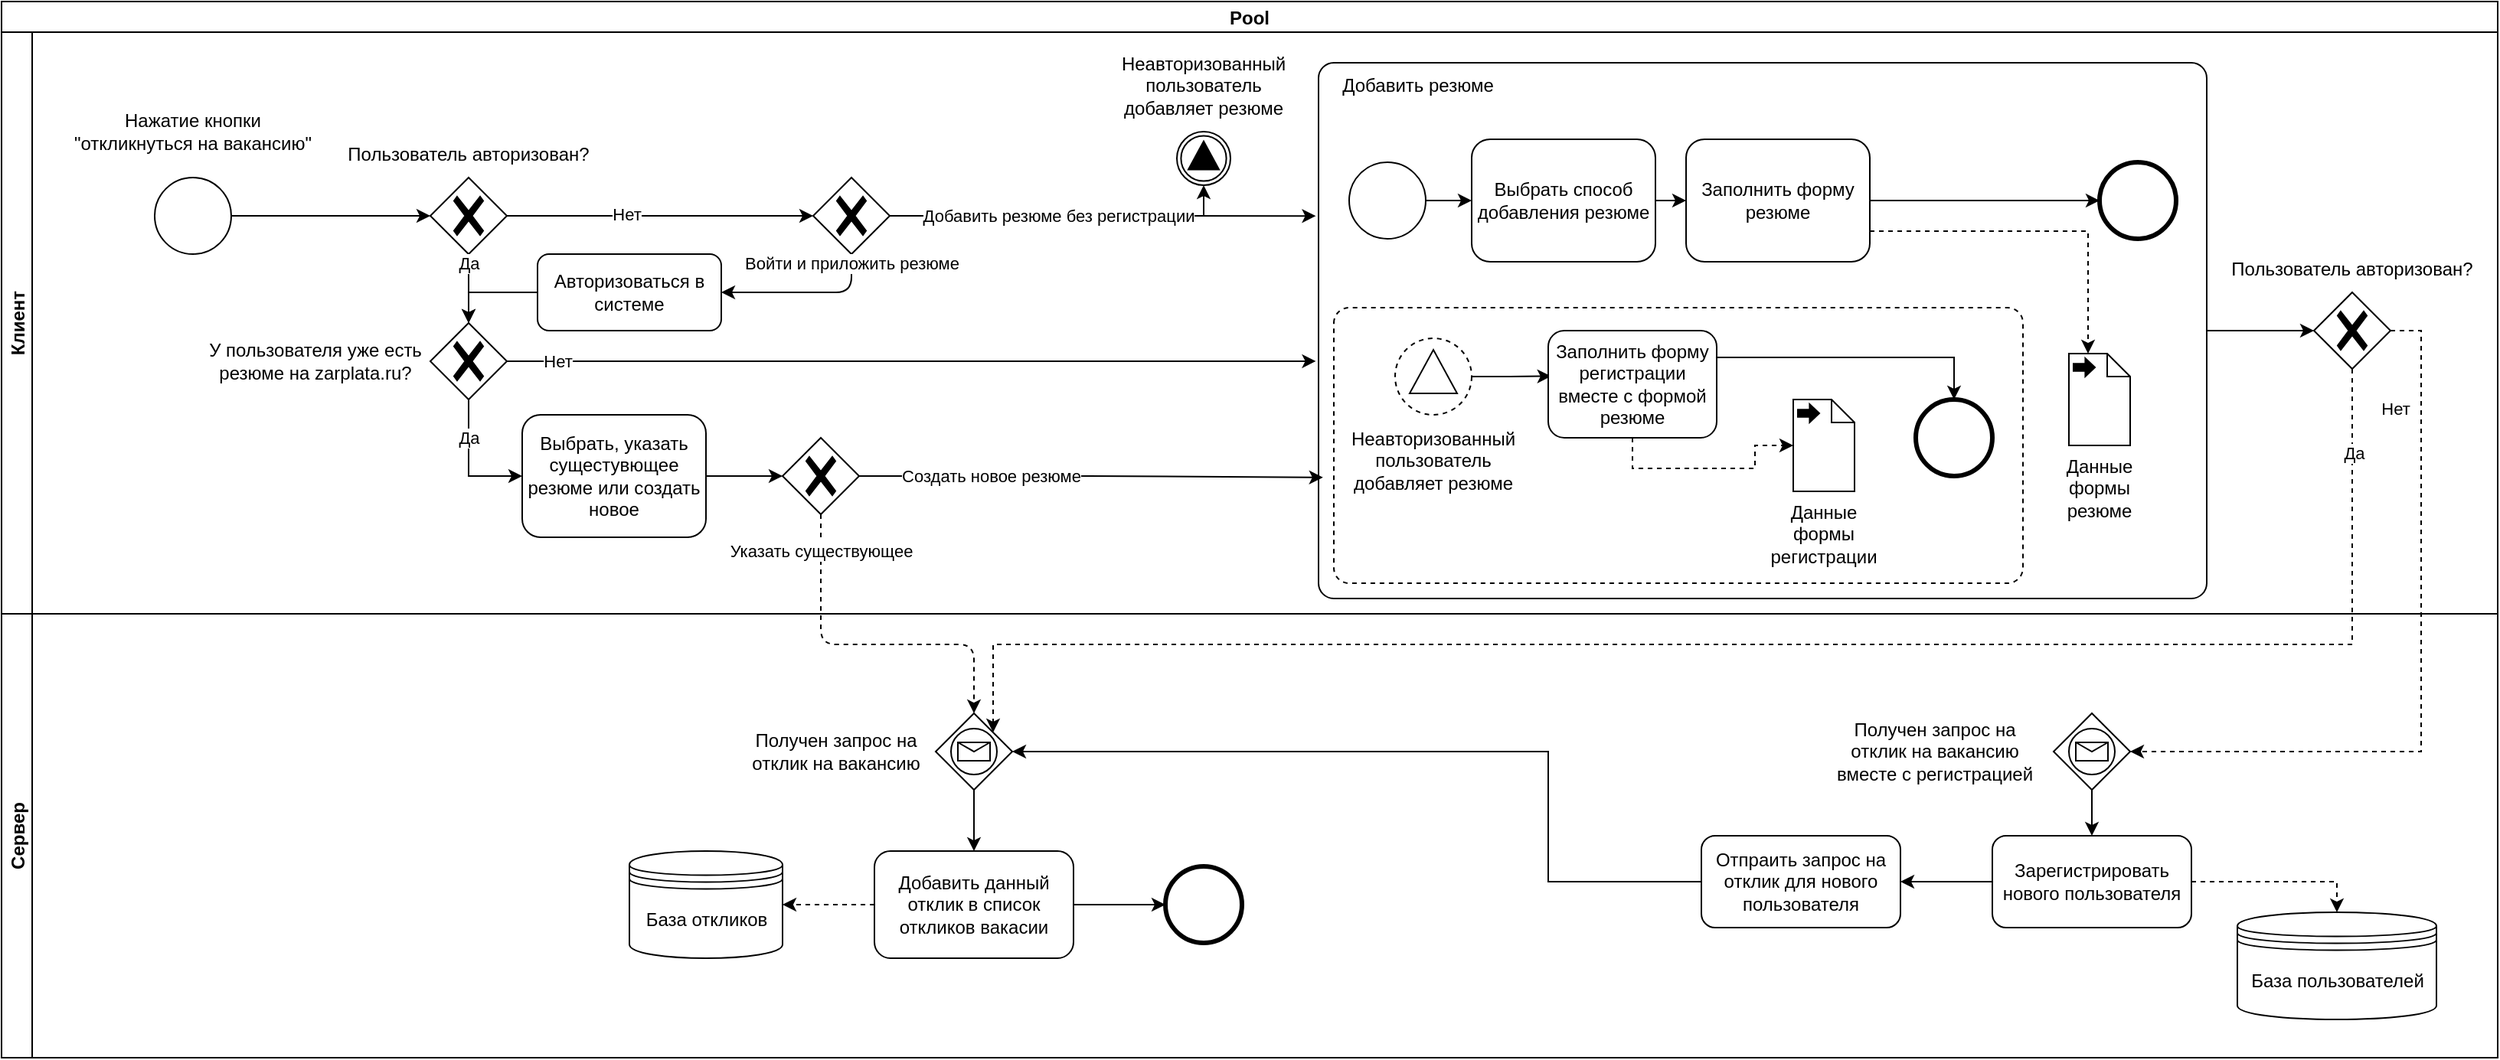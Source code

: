 <mxfile version="15.2.9" type="device"><diagram name="Page-1" id="2a216829-ef6e-dabb-86c1-c78162f3ba2b"><mxGraphModel dx="2710" dy="2800" grid="1" gridSize="10" guides="1" tooltips="1" connect="1" arrows="1" fold="1" page="1" pageScale="1" pageWidth="850" pageHeight="1100" background="none" math="0" shadow="0"><root><mxCell id="0"/><mxCell id="1" parent="0"/><mxCell id="RY7IleBqJqsA2Z2cHoOo-17" value="Pool" style="swimlane;startSize=20;" parent="1" vertex="1"><mxGeometry x="30" y="-890" width="1630" height="690" as="geometry"/></mxCell><mxCell id="RY7IleBqJqsA2Z2cHoOo-19" value="Клиент" style="swimlane;startSize=20;horizontal=0;" parent="RY7IleBqJqsA2Z2cHoOo-17" vertex="1"><mxGeometry y="20" width="1630" height="380" as="geometry"/></mxCell><mxCell id="vl7tBpdgRxLXyDmghHyF-67" style="edgeStyle=orthogonalEdgeStyle;rounded=0;orthogonalLoop=1;jettySize=auto;html=1;exitX=1;exitY=0.5;exitDx=0;exitDy=0;exitPerimeter=0;entryX=0;entryY=0.5;entryDx=0;entryDy=0;entryPerimeter=0;endArrow=classic;endFill=1;" edge="1" parent="RY7IleBqJqsA2Z2cHoOo-19" source="vl7tBpdgRxLXyDmghHyF-49" target="vl7tBpdgRxLXyDmghHyF-66"><mxGeometry relative="1" as="geometry"/></mxCell><mxCell id="vl7tBpdgRxLXyDmghHyF-49" value="" style="points=[[0.25,0,0],[0.5,0,0],[0.75,0,0],[1,0.25,0],[1,0.5,0],[1,0.75,0],[0.75,1,0],[0.5,1,0],[0.25,1,0],[0,0.75,0],[0,0.5,0],[0,0.25,0]];shape=mxgraph.bpmn.task;arcSize=10;taskMarker=abstract;outline=none;symbol=general;bpmnShapeType=task;isLoopSub=0;verticalAlign=top;align=left;spacingLeft=5;rectStyle=rounded;" vertex="1" parent="RY7IleBqJqsA2Z2cHoOo-19"><mxGeometry x="860" y="20" width="580" height="350" as="geometry"/></mxCell><mxCell id="RY7IleBqJqsA2Z2cHoOo-3" value="" style="shape=mxgraph.bpmn.shape;html=1;verticalLabelPosition=bottom;labelBackgroundColor=#ffffff;verticalAlign=top;perimeter=ellipsePerimeter;outline=standard;symbol=general;" parent="RY7IleBqJqsA2Z2cHoOo-19" vertex="1"><mxGeometry x="100" y="95" width="50" height="50" as="geometry"/></mxCell><mxCell id="RY7IleBqJqsA2Z2cHoOo-4" value="Нажатие кнопки &quot;откликнуться на вакансию&quot;" style="text;html=1;strokeColor=none;fillColor=none;align=center;verticalAlign=middle;whiteSpace=wrap;rounded=0;" parent="RY7IleBqJqsA2Z2cHoOo-19" vertex="1"><mxGeometry x="40" y="50" width="170" height="30" as="geometry"/></mxCell><mxCell id="RY7IleBqJqsA2Z2cHoOo-5" style="edgeStyle=orthogonalEdgeStyle;rounded=0;html=1;jettySize=auto;orthogonalLoop=1;exitX=1;exitY=0.5;exitDx=0;exitDy=0;" parent="RY7IleBqJqsA2Z2cHoOo-19" source="RY7IleBqJqsA2Z2cHoOo-3" edge="1"><mxGeometry relative="1" as="geometry"><mxPoint x="240" y="80" as="sourcePoint"/><mxPoint x="280" y="120" as="targetPoint"/><Array as="points"><mxPoint x="240" y="120"/></Array></mxGeometry></mxCell><mxCell id="RY7IleBqJqsA2Z2cHoOo-24" value="" style="points=[[0.25,0.25,0],[0.5,0,0],[0.75,0.25,0],[1,0.5,0],[0.75,0.75,0],[0.5,1,0],[0.25,0.75,0],[0,0.5,0]];shape=mxgraph.bpmn.gateway2;html=1;verticalLabelPosition=bottom;labelBackgroundColor=#ffffff;verticalAlign=top;align=center;perimeter=rhombusPerimeter;outlineConnect=0;outline=none;symbol=none;gwType=exclusive;" parent="RY7IleBqJqsA2Z2cHoOo-19" vertex="1"><mxGeometry x="280" y="95" width="50" height="50" as="geometry"/></mxCell><mxCell id="RY7IleBqJqsA2Z2cHoOo-25" value="Пользователь авторизован?" style="text;html=1;strokeColor=none;fillColor=none;align=center;verticalAlign=middle;whiteSpace=wrap;rounded=0;" parent="RY7IleBqJqsA2Z2cHoOo-19" vertex="1"><mxGeometry x="220" y="65" width="170" height="30" as="geometry"/></mxCell><mxCell id="RY7IleBqJqsA2Z2cHoOo-26" style="edgeStyle=orthogonalEdgeStyle;rounded=0;html=1;jettySize=auto;orthogonalLoop=1;exitX=1;exitY=0.5;exitDx=0;exitDy=0;exitPerimeter=0;entryX=0;entryY=0.5;entryDx=0;entryDy=0;entryPerimeter=0;" parent="RY7IleBqJqsA2Z2cHoOo-19" source="RY7IleBqJqsA2Z2cHoOo-24" target="vl7tBpdgRxLXyDmghHyF-21" edge="1"><mxGeometry relative="1" as="geometry"><mxPoint x="330.0" y="119.71" as="sourcePoint"/><mxPoint x="440" y="120" as="targetPoint"/><Array as="points"/></mxGeometry></mxCell><mxCell id="RY7IleBqJqsA2Z2cHoOo-27" value="Нет" style="edgeLabel;html=1;align=center;verticalAlign=middle;resizable=0;points=[];" parent="RY7IleBqJqsA2Z2cHoOo-26" vertex="1" connectable="0"><mxGeometry x="-0.226" y="1" relative="1" as="geometry"><mxPoint as="offset"/></mxGeometry></mxCell><mxCell id="RY7IleBqJqsA2Z2cHoOo-30" value="" style="points=[[0.25,0.25,0],[0.5,0,0],[0.75,0.25,0],[1,0.5,0],[0.75,0.75,0],[0.5,1,0],[0.25,0.75,0],[0,0.5,0]];shape=mxgraph.bpmn.gateway2;html=1;verticalLabelPosition=bottom;labelBackgroundColor=#ffffff;verticalAlign=top;align=center;perimeter=rhombusPerimeter;outlineConnect=0;outline=none;symbol=none;gwType=exclusive;" parent="RY7IleBqJqsA2Z2cHoOo-19" vertex="1"><mxGeometry x="280" y="190" width="50" height="50" as="geometry"/></mxCell><mxCell id="RY7IleBqJqsA2Z2cHoOo-31" style="edgeStyle=orthogonalEdgeStyle;rounded=0;html=1;jettySize=auto;orthogonalLoop=1;exitX=1;exitY=0.5;exitDx=0;exitDy=0;exitPerimeter=0;entryX=-0.003;entryY=0.557;entryDx=0;entryDy=0;entryPerimeter=0;" parent="RY7IleBqJqsA2Z2cHoOo-19" source="RY7IleBqJqsA2Z2cHoOo-30" target="vl7tBpdgRxLXyDmghHyF-49" edge="1"><mxGeometry relative="1" as="geometry"><mxPoint x="410" y="170" as="sourcePoint"/><mxPoint x="830" y="230" as="targetPoint"/><Array as="points"/></mxGeometry></mxCell><mxCell id="RY7IleBqJqsA2Z2cHoOo-32" value="Нет" style="edgeLabel;html=1;align=center;verticalAlign=middle;resizable=0;points=[];" parent="RY7IleBqJqsA2Z2cHoOo-31" vertex="1" connectable="0"><mxGeometry x="-0.226" y="1" relative="1" as="geometry"><mxPoint x="-172" y="1" as="offset"/></mxGeometry></mxCell><mxCell id="RY7IleBqJqsA2Z2cHoOo-33" value="У пользователя уже&amp;nbsp;есть резюме на zarplata.ru?" style="text;html=1;strokeColor=none;fillColor=none;align=center;verticalAlign=middle;whiteSpace=wrap;rounded=0;" parent="RY7IleBqJqsA2Z2cHoOo-19" vertex="1"><mxGeometry x="120" y="200" width="170" height="30" as="geometry"/></mxCell><mxCell id="RY7IleBqJqsA2Z2cHoOo-34" style="edgeStyle=orthogonalEdgeStyle;rounded=0;html=1;jettySize=auto;orthogonalLoop=1;exitX=0.5;exitY=1;exitDx=0;exitDy=0;exitPerimeter=0;entryX=0;entryY=0.5;entryDx=0;entryDy=0;" parent="RY7IleBqJqsA2Z2cHoOo-19" source="RY7IleBqJqsA2Z2cHoOo-30" target="RY7IleBqJqsA2Z2cHoOo-36" edge="1"><mxGeometry relative="1" as="geometry"><mxPoint x="330" y="260" as="sourcePoint"/><mxPoint x="370" y="290" as="targetPoint"/><Array as="points"><mxPoint x="305" y="290"/></Array></mxGeometry></mxCell><mxCell id="RY7IleBqJqsA2Z2cHoOo-43" value="Да" style="edgeLabel;html=1;align=center;verticalAlign=middle;resizable=0;points=[];" parent="RY7IleBqJqsA2Z2cHoOo-34" vertex="1" connectable="0"><mxGeometry x="-0.667" y="-1" relative="1" as="geometry"><mxPoint x="1" y="11" as="offset"/></mxGeometry></mxCell><mxCell id="RY7IleBqJqsA2Z2cHoOo-28" style="edgeStyle=orthogonalEdgeStyle;rounded=0;html=1;jettySize=auto;orthogonalLoop=1;exitX=0.5;exitY=1;exitDx=0;exitDy=0;exitPerimeter=0;entryX=0.5;entryY=0;entryDx=0;entryDy=0;entryPerimeter=0;" parent="RY7IleBqJqsA2Z2cHoOo-19" source="RY7IleBqJqsA2Z2cHoOo-24" target="RY7IleBqJqsA2Z2cHoOo-30" edge="1"><mxGeometry relative="1" as="geometry"><mxPoint x="290" y="160" as="sourcePoint"/><mxPoint x="380" y="180" as="targetPoint"/><Array as="points"/></mxGeometry></mxCell><mxCell id="RY7IleBqJqsA2Z2cHoOo-29" value="Да" style="edgeLabel;html=1;align=center;verticalAlign=middle;resizable=0;points=[];" parent="RY7IleBqJqsA2Z2cHoOo-28" vertex="1" connectable="0"><mxGeometry x="-0.226" y="1" relative="1" as="geometry"><mxPoint x="-1" y="-12" as="offset"/></mxGeometry></mxCell><mxCell id="RY7IleBqJqsA2Z2cHoOo-36" value="Выбрать, указать сущестувющее резюме или создать новое" style="shape=ext;rounded=1;html=1;whiteSpace=wrap;" parent="RY7IleBqJqsA2Z2cHoOo-19" vertex="1"><mxGeometry x="340" y="250" width="120" height="80" as="geometry"/></mxCell><mxCell id="RY7IleBqJqsA2Z2cHoOo-38" value="" style="points=[[0.25,0,0],[0.5,0,0],[0.75,0,0],[1,0.25,0],[1,0.5,0],[1,0.75,0],[0.75,1,0],[0.5,1,0],[0.25,1,0],[0,0.75,0],[0,0.5,0],[0,0.25,0]];shape=mxgraph.bpmn.task;arcSize=10;taskMarker=abstract;outline=none;symbol=general;bpmnShapeType=subprocess;isLoopSub=0;verticalAlign=top;align=left;spacingLeft=5;perimeterSpacing=0;size=10;rectStyle=rounded;" parent="RY7IleBqJqsA2Z2cHoOo-19" vertex="1"><mxGeometry x="870" y="180" width="450" height="180" as="geometry"/></mxCell><mxCell id="RY7IleBqJqsA2Z2cHoOo-39" value="Добавить резюме" style="text;html=1;strokeColor=none;fillColor=none;align=center;verticalAlign=middle;whiteSpace=wrap;rounded=0;" parent="RY7IleBqJqsA2Z2cHoOo-19" vertex="1"><mxGeometry x="870" y="20" width="110" height="30" as="geometry"/></mxCell><mxCell id="RY7IleBqJqsA2Z2cHoOo-48" style="edgeStyle=orthogonalEdgeStyle;rounded=0;html=1;jettySize=auto;orthogonalLoop=1;exitX=1;exitY=0.5;exitDx=0;exitDy=0;entryX=0;entryY=0.5;entryDx=0;entryDy=0;entryPerimeter=0;" parent="RY7IleBqJqsA2Z2cHoOo-19" source="RY7IleBqJqsA2Z2cHoOo-36" target="vl7tBpdgRxLXyDmghHyF-1" edge="1"><mxGeometry relative="1" as="geometry"><mxPoint x="540.0" y="219.58" as="sourcePoint"/><mxPoint x="550" y="290" as="targetPoint"/><Array as="points"/></mxGeometry></mxCell><mxCell id="RY7IleBqJqsA2Z2cHoOo-49" style="edgeStyle=orthogonalEdgeStyle;rounded=0;html=1;jettySize=auto;orthogonalLoop=1;exitX=1;exitY=0.5;exitDx=0;exitDy=0;exitPerimeter=0;entryX=0.005;entryY=0.774;entryDx=0;entryDy=0;entryPerimeter=0;" parent="RY7IleBqJqsA2Z2cHoOo-19" source="vl7tBpdgRxLXyDmghHyF-1" target="vl7tBpdgRxLXyDmghHyF-49" edge="1"><mxGeometry relative="1" as="geometry"><mxPoint x="600" y="290" as="sourcePoint"/><mxPoint x="830" y="300" as="targetPoint"/><Array as="points"/></mxGeometry></mxCell><mxCell id="vl7tBpdgRxLXyDmghHyF-19" value="Создать новое резюме" style="edgeLabel;html=1;align=center;verticalAlign=middle;resizable=0;points=[];" vertex="1" connectable="0" parent="RY7IleBqJqsA2Z2cHoOo-49"><mxGeometry x="-0.579" y="-3" relative="1" as="geometry"><mxPoint x="22" y="-3" as="offset"/></mxGeometry></mxCell><mxCell id="vl7tBpdgRxLXyDmghHyF-1" value="" style="points=[[0.25,0.25,0],[0.5,0,0],[0.75,0.25,0],[1,0.5,0],[0.75,0.75,0],[0.5,1,0],[0.25,0.75,0],[0,0.5,0]];shape=mxgraph.bpmn.gateway2;html=1;verticalLabelPosition=bottom;labelBackgroundColor=#ffffff;verticalAlign=top;align=center;perimeter=rhombusPerimeter;outlineConnect=0;outline=none;symbol=none;gwType=exclusive;" vertex="1" parent="RY7IleBqJqsA2Z2cHoOo-19"><mxGeometry x="510" y="265" width="50" height="50" as="geometry"/></mxCell><mxCell id="vl7tBpdgRxLXyDmghHyF-58" style="edgeStyle=orthogonalEdgeStyle;rounded=0;orthogonalLoop=1;jettySize=auto;html=1;exitX=1;exitY=0.5;exitDx=0;exitDy=0;entryX=0;entryY=0.5;entryDx=0;entryDy=0;endArrow=classic;endFill=1;" edge="1" parent="RY7IleBqJqsA2Z2cHoOo-19" source="vl7tBpdgRxLXyDmghHyF-20" target="vl7tBpdgRxLXyDmghHyF-53"><mxGeometry relative="1" as="geometry"/></mxCell><mxCell id="vl7tBpdgRxLXyDmghHyF-20" value="Выбрать способ добавления резюме" style="shape=ext;rounded=1;html=1;whiteSpace=wrap;" vertex="1" parent="RY7IleBqJqsA2Z2cHoOo-19"><mxGeometry x="960" y="70" width="120" height="80" as="geometry"/></mxCell><mxCell id="vl7tBpdgRxLXyDmghHyF-39" style="edgeStyle=orthogonalEdgeStyle;rounded=0;orthogonalLoop=1;jettySize=auto;html=1;exitX=1;exitY=0.5;exitDx=0;exitDy=0;exitPerimeter=0;entryX=0.5;entryY=1;entryDx=0;entryDy=0;entryPerimeter=0;endArrow=classic;endFill=1;" edge="1" parent="RY7IleBqJqsA2Z2cHoOo-19" source="vl7tBpdgRxLXyDmghHyF-21" target="vl7tBpdgRxLXyDmghHyF-28"><mxGeometry relative="1" as="geometry"/></mxCell><mxCell id="vl7tBpdgRxLXyDmghHyF-21" value="" style="points=[[0.25,0.25,0],[0.5,0,0],[0.75,0.25,0],[1,0.5,0],[0.75,0.75,0],[0.5,1,0],[0.25,0.75,0],[0,0.5,0]];shape=mxgraph.bpmn.gateway2;html=1;verticalLabelPosition=bottom;labelBackgroundColor=#ffffff;verticalAlign=top;align=center;perimeter=rhombusPerimeter;outlineConnect=0;outline=none;symbol=none;gwType=exclusive;" vertex="1" parent="RY7IleBqJqsA2Z2cHoOo-19"><mxGeometry x="530" y="95" width="50" height="50" as="geometry"/></mxCell><mxCell id="vl7tBpdgRxLXyDmghHyF-22" value="" style="edgeStyle=orthogonalEdgeStyle;fontSize=12;html=1;endFill=1;startFill=0;endSize=6;startSize=6;endArrow=classic;startArrow=none;exitX=0.5;exitY=1;exitDx=0;exitDy=0;exitPerimeter=0;entryX=1;entryY=0.5;entryDx=0;entryDy=0;" edge="1" parent="RY7IleBqJqsA2Z2cHoOo-19" source="vl7tBpdgRxLXyDmghHyF-21" target="vl7tBpdgRxLXyDmghHyF-40"><mxGeometry width="160" relative="1" as="geometry"><mxPoint x="480" y="160" as="sourcePoint"/><mxPoint x="590" y="190" as="targetPoint"/><Array as="points"><mxPoint x="555" y="170"/></Array></mxGeometry></mxCell><mxCell id="vl7tBpdgRxLXyDmghHyF-23" value="Войти и приложить резюме" style="edgeLabel;html=1;align=center;verticalAlign=middle;resizable=0;points=[];" vertex="1" connectable="0" parent="vl7tBpdgRxLXyDmghHyF-22"><mxGeometry x="-0.903" relative="1" as="geometry"><mxPoint as="offset"/></mxGeometry></mxCell><mxCell id="vl7tBpdgRxLXyDmghHyF-28" value="" style="points=[[0.145,0.145,0],[0.5,0,0],[0.855,0.145,0],[1,0.5,0],[0.855,0.855,0],[0.5,1,0],[0.145,0.855,0],[0,0.5,0]];shape=mxgraph.bpmn.event;html=1;verticalLabelPosition=bottom;labelBackgroundColor=#ffffff;verticalAlign=top;align=center;perimeter=ellipsePerimeter;outlineConnect=0;aspect=fixed;outline=throwing;symbol=signal;" vertex="1" parent="RY7IleBqJqsA2Z2cHoOo-19"><mxGeometry x="767.5" y="65" width="35" height="35" as="geometry"/></mxCell><mxCell id="vl7tBpdgRxLXyDmghHyF-46" style="edgeStyle=orthogonalEdgeStyle;rounded=0;orthogonalLoop=1;jettySize=auto;html=1;exitX=1;exitY=0.5;exitDx=0;exitDy=0;exitPerimeter=0;entryX=0.017;entryY=0.425;entryDx=0;entryDy=0;entryPerimeter=0;endArrow=classic;endFill=1;" edge="1" parent="RY7IleBqJqsA2Z2cHoOo-19" source="vl7tBpdgRxLXyDmghHyF-30" target="vl7tBpdgRxLXyDmghHyF-45"><mxGeometry relative="1" as="geometry"/></mxCell><mxCell id="vl7tBpdgRxLXyDmghHyF-30" value="" style="points=[[0.145,0.145,0],[0.5,0,0],[0.855,0.145,0],[1,0.5,0],[0.855,0.855,0],[0.5,1,0],[0.145,0.855,0],[0,0.5,0]];shape=mxgraph.bpmn.event;html=1;verticalLabelPosition=bottom;labelBackgroundColor=#ffffff;verticalAlign=top;align=center;perimeter=ellipsePerimeter;outlineConnect=0;aspect=fixed;outline=eventNonint;symbol=signal;" vertex="1" parent="RY7IleBqJqsA2Z2cHoOo-19"><mxGeometry x="910" y="200" width="50" height="50" as="geometry"/></mxCell><mxCell id="vl7tBpdgRxLXyDmghHyF-35" value="&lt;span&gt;Неавторизованный пользователь&lt;/span&gt;&lt;br&gt;&lt;span&gt;добавляет резюме&lt;/span&gt;" style="text;html=1;strokeColor=none;fillColor=none;align=center;verticalAlign=middle;whiteSpace=wrap;rounded=0;" vertex="1" parent="RY7IleBqJqsA2Z2cHoOo-19"><mxGeometry x="730" y="20" width="110" height="30" as="geometry"/></mxCell><mxCell id="vl7tBpdgRxLXyDmghHyF-34" value="&lt;span&gt;Неавторизованный пользователь&lt;/span&gt;&lt;br&gt;&lt;span&gt;добавляет резюме&lt;/span&gt;" style="text;html=1;strokeColor=none;fillColor=none;align=center;verticalAlign=middle;whiteSpace=wrap;rounded=0;" vertex="1" parent="RY7IleBqJqsA2Z2cHoOo-19"><mxGeometry x="880" y="265" width="110" height="30" as="geometry"/></mxCell><mxCell id="vl7tBpdgRxLXyDmghHyF-36" value="" style="edgeStyle=orthogonalEdgeStyle;fontSize=12;html=1;endFill=1;startFill=0;endSize=6;startSize=6;endArrow=classic;startArrow=none;exitX=1;exitY=0.5;exitDx=0;exitDy=0;exitPerimeter=0;entryX=-0.003;entryY=0.286;entryDx=0;entryDy=0;entryPerimeter=0;" edge="1" parent="RY7IleBqJqsA2Z2cHoOo-19" source="vl7tBpdgRxLXyDmghHyF-21" target="vl7tBpdgRxLXyDmghHyF-49"><mxGeometry width="160" relative="1" as="geometry"><mxPoint x="560" y="95" as="sourcePoint"/><mxPoint x="810" y="150" as="targetPoint"/><Array as="points"/></mxGeometry></mxCell><mxCell id="vl7tBpdgRxLXyDmghHyF-37" value="Добавить резюме без регистрации" style="edgeLabel;html=1;align=center;verticalAlign=middle;resizable=0;points=[];" vertex="1" connectable="0" parent="vl7tBpdgRxLXyDmghHyF-36"><mxGeometry x="-0.903" relative="1" as="geometry"><mxPoint x="96" as="offset"/></mxGeometry></mxCell><mxCell id="vl7tBpdgRxLXyDmghHyF-44" style="edgeStyle=orthogonalEdgeStyle;rounded=0;orthogonalLoop=1;jettySize=auto;html=1;exitX=0;exitY=0.5;exitDx=0;exitDy=0;entryX=0.5;entryY=0;entryDx=0;entryDy=0;entryPerimeter=0;endArrow=classic;endFill=1;" edge="1" parent="RY7IleBqJqsA2Z2cHoOo-19" source="vl7tBpdgRxLXyDmghHyF-40" target="RY7IleBqJqsA2Z2cHoOo-30"><mxGeometry relative="1" as="geometry"/></mxCell><mxCell id="vl7tBpdgRxLXyDmghHyF-40" value="Авторизоваться в системе" style="shape=ext;rounded=1;html=1;whiteSpace=wrap;" vertex="1" parent="RY7IleBqJqsA2Z2cHoOo-19"><mxGeometry x="350" y="145" width="120" height="50" as="geometry"/></mxCell><mxCell id="vl7tBpdgRxLXyDmghHyF-48" style="edgeStyle=orthogonalEdgeStyle;rounded=0;orthogonalLoop=1;jettySize=auto;html=1;exitX=0.5;exitY=1;exitDx=0;exitDy=0;entryX=0;entryY=0.5;entryDx=0;entryDy=0;entryPerimeter=0;endArrow=classic;endFill=1;dashed=1;" edge="1" parent="RY7IleBqJqsA2Z2cHoOo-19" source="vl7tBpdgRxLXyDmghHyF-45" target="vl7tBpdgRxLXyDmghHyF-47"><mxGeometry relative="1" as="geometry"/></mxCell><mxCell id="vl7tBpdgRxLXyDmghHyF-57" style="edgeStyle=orthogonalEdgeStyle;rounded=0;orthogonalLoop=1;jettySize=auto;html=1;exitX=1;exitY=0.25;exitDx=0;exitDy=0;endArrow=classic;endFill=1;entryX=0.5;entryY=0;entryDx=0;entryDy=0;entryPerimeter=0;" edge="1" parent="RY7IleBqJqsA2Z2cHoOo-19" source="vl7tBpdgRxLXyDmghHyF-45" target="vl7tBpdgRxLXyDmghHyF-55"><mxGeometry relative="1" as="geometry"><Array as="points"/></mxGeometry></mxCell><mxCell id="vl7tBpdgRxLXyDmghHyF-45" value="Заполнить форму регистрации вместе с формой резюме" style="shape=ext;rounded=1;html=1;whiteSpace=wrap;" vertex="1" parent="RY7IleBqJqsA2Z2cHoOo-19"><mxGeometry x="1010" y="195" width="110" height="70" as="geometry"/></mxCell><mxCell id="vl7tBpdgRxLXyDmghHyF-47" value="Данные формы регистрации" style="shape=mxgraph.bpmn.data;labelPosition=center;verticalLabelPosition=bottom;align=center;verticalAlign=top;whiteSpace=wrap;size=15;html=1;bpmnTransferType=output;" vertex="1" parent="RY7IleBqJqsA2Z2cHoOo-19"><mxGeometry x="1170" y="240" width="40" height="60" as="geometry"/></mxCell><mxCell id="vl7tBpdgRxLXyDmghHyF-52" style="edgeStyle=orthogonalEdgeStyle;rounded=0;orthogonalLoop=1;jettySize=auto;html=1;exitX=1;exitY=0.5;exitDx=0;exitDy=0;exitPerimeter=0;entryX=0;entryY=0.5;entryDx=0;entryDy=0;endArrow=classic;endFill=1;" edge="1" parent="RY7IleBqJqsA2Z2cHoOo-19" source="vl7tBpdgRxLXyDmghHyF-51" target="vl7tBpdgRxLXyDmghHyF-20"><mxGeometry relative="1" as="geometry"/></mxCell><mxCell id="vl7tBpdgRxLXyDmghHyF-51" value="" style="points=[[0.145,0.145,0],[0.5,0,0],[0.855,0.145,0],[1,0.5,0],[0.855,0.855,0],[0.5,1,0],[0.145,0.855,0],[0,0.5,0]];shape=mxgraph.bpmn.event;html=1;verticalLabelPosition=bottom;labelBackgroundColor=#ffffff;verticalAlign=top;align=center;perimeter=ellipsePerimeter;outlineConnect=0;aspect=fixed;outline=standard;symbol=general;" vertex="1" parent="RY7IleBqJqsA2Z2cHoOo-19"><mxGeometry x="880" y="85" width="50" height="50" as="geometry"/></mxCell><mxCell id="vl7tBpdgRxLXyDmghHyF-60" style="edgeStyle=orthogonalEdgeStyle;rounded=0;orthogonalLoop=1;jettySize=auto;html=1;exitX=1;exitY=0.75;exitDx=0;exitDy=0;entryX=0;entryY=0;entryDx=12.5;entryDy=0;entryPerimeter=0;dashed=1;endArrow=classic;endFill=1;" edge="1" parent="RY7IleBqJqsA2Z2cHoOo-19" source="vl7tBpdgRxLXyDmghHyF-53" target="vl7tBpdgRxLXyDmghHyF-59"><mxGeometry relative="1" as="geometry"/></mxCell><mxCell id="vl7tBpdgRxLXyDmghHyF-63" style="edgeStyle=orthogonalEdgeStyle;rounded=0;orthogonalLoop=1;jettySize=auto;html=1;exitX=1;exitY=0.5;exitDx=0;exitDy=0;entryX=0;entryY=0.5;entryDx=0;entryDy=0;entryPerimeter=0;endArrow=classic;endFill=1;" edge="1" parent="RY7IleBqJqsA2Z2cHoOo-19" source="vl7tBpdgRxLXyDmghHyF-53" target="vl7tBpdgRxLXyDmghHyF-61"><mxGeometry relative="1" as="geometry"/></mxCell><mxCell id="vl7tBpdgRxLXyDmghHyF-53" value="Заполнить форму резюме" style="shape=ext;rounded=1;html=1;whiteSpace=wrap;" vertex="1" parent="RY7IleBqJqsA2Z2cHoOo-19"><mxGeometry x="1100" y="70" width="120" height="80" as="geometry"/></mxCell><mxCell id="vl7tBpdgRxLXyDmghHyF-55" value="" style="points=[[0.145,0.145,0],[0.5,0,0],[0.855,0.145,0],[1,0.5,0],[0.855,0.855,0],[0.5,1,0],[0.145,0.855,0],[0,0.5,0]];shape=mxgraph.bpmn.event;html=1;verticalLabelPosition=bottom;labelBackgroundColor=#ffffff;verticalAlign=top;align=center;perimeter=ellipsePerimeter;outlineConnect=0;aspect=fixed;outline=end;symbol=terminate2;" vertex="1" parent="RY7IleBqJqsA2Z2cHoOo-19"><mxGeometry x="1250" y="240" width="50" height="50" as="geometry"/></mxCell><mxCell id="vl7tBpdgRxLXyDmghHyF-59" value="Данные формы резюме" style="shape=mxgraph.bpmn.data;labelPosition=center;verticalLabelPosition=bottom;align=center;verticalAlign=top;whiteSpace=wrap;size=15;html=1;bpmnTransferType=output;" vertex="1" parent="RY7IleBqJqsA2Z2cHoOo-19"><mxGeometry x="1350" y="210" width="40" height="60" as="geometry"/></mxCell><mxCell id="vl7tBpdgRxLXyDmghHyF-61" value="" style="points=[[0.145,0.145,0],[0.5,0,0],[0.855,0.145,0],[1,0.5,0],[0.855,0.855,0],[0.5,1,0],[0.145,0.855,0],[0,0.5,0]];shape=mxgraph.bpmn.event;html=1;verticalLabelPosition=bottom;labelBackgroundColor=#ffffff;verticalAlign=top;align=center;perimeter=ellipsePerimeter;outlineConnect=0;aspect=fixed;outline=end;symbol=terminate2;" vertex="1" parent="RY7IleBqJqsA2Z2cHoOo-19"><mxGeometry x="1370" y="85" width="50" height="50" as="geometry"/></mxCell><mxCell id="vl7tBpdgRxLXyDmghHyF-66" value="" style="points=[[0.25,0.25,0],[0.5,0,0],[0.75,0.25,0],[1,0.5,0],[0.75,0.75,0],[0.5,1,0],[0.25,0.75,0],[0,0.5,0]];shape=mxgraph.bpmn.gateway2;html=1;verticalLabelPosition=bottom;labelBackgroundColor=#ffffff;verticalAlign=top;align=center;perimeter=rhombusPerimeter;outlineConnect=0;outline=none;symbol=none;gwType=exclusive;" vertex="1" parent="RY7IleBqJqsA2Z2cHoOo-19"><mxGeometry x="1510" y="170" width="50" height="50" as="geometry"/></mxCell><mxCell id="vl7tBpdgRxLXyDmghHyF-69" value="Пользователь авторизован?" style="text;html=1;strokeColor=none;fillColor=none;align=center;verticalAlign=middle;whiteSpace=wrap;rounded=0;" vertex="1" parent="RY7IleBqJqsA2Z2cHoOo-19"><mxGeometry x="1450" y="140" width="170" height="30" as="geometry"/></mxCell><mxCell id="RY7IleBqJqsA2Z2cHoOo-20" value="Сервер" style="swimlane;startSize=20;horizontal=0;" parent="RY7IleBqJqsA2Z2cHoOo-17" vertex="1"><mxGeometry y="400" width="1630" height="290" as="geometry"/></mxCell><mxCell id="vl7tBpdgRxLXyDmghHyF-5" value="" style="points=[[0.25,0.25,0],[0.5,0,0],[0.75,0.25,0],[1,0.5,0],[0.75,0.75,0],[0.5,1,0],[0.25,0.75,0],[0,0.5,0]];shape=mxgraph.bpmn.gateway2;html=1;verticalLabelPosition=bottom;labelBackgroundColor=#ffffff;verticalAlign=top;align=center;perimeter=rhombusPerimeter;outlineConnect=0;outline=standard;symbol=message;" vertex="1" parent="RY7IleBqJqsA2Z2cHoOo-20"><mxGeometry x="610" y="65" width="50" height="50" as="geometry"/></mxCell><mxCell id="vl7tBpdgRxLXyDmghHyF-10" value="Получен запрос на отклик на вакансию" style="text;html=1;strokeColor=none;fillColor=none;align=center;verticalAlign=middle;whiteSpace=wrap;rounded=0;" vertex="1" parent="RY7IleBqJqsA2Z2cHoOo-20"><mxGeometry x="480" y="80" width="130" height="20" as="geometry"/></mxCell><mxCell id="vl7tBpdgRxLXyDmghHyF-11" value="Добавить данный отклик в список откликов вакасии" style="rounded=1;whiteSpace=wrap;html=1;" vertex="1" parent="RY7IleBqJqsA2Z2cHoOo-20"><mxGeometry x="570" y="155" width="130" height="70" as="geometry"/></mxCell><mxCell id="vl7tBpdgRxLXyDmghHyF-12" style="edgeStyle=orthogonalEdgeStyle;rounded=0;html=1;jettySize=auto;orthogonalLoop=1;endArrow=classic;endFill=1;exitX=0.5;exitY=1;exitDx=0;exitDy=0;exitPerimeter=0;entryX=0.5;entryY=0;entryDx=0;entryDy=0;" edge="1" parent="RY7IleBqJqsA2Z2cHoOo-20" source="vl7tBpdgRxLXyDmghHyF-5" target="vl7tBpdgRxLXyDmghHyF-11"><mxGeometry relative="1" as="geometry"><mxPoint x="570" y="55" as="sourcePoint"/><mxPoint x="570" y="100" as="targetPoint"/></mxGeometry></mxCell><mxCell id="vl7tBpdgRxLXyDmghHyF-15" value="" style="group" vertex="1" connectable="0" parent="RY7IleBqJqsA2Z2cHoOo-20"><mxGeometry x="410" y="155" width="100" height="70" as="geometry"/></mxCell><mxCell id="vl7tBpdgRxLXyDmghHyF-13" value="" style="shape=datastore;whiteSpace=wrap;html=1;labelPosition=center;verticalLabelPosition=bottom;align=center;verticalAlign=top;horizontal=1;" vertex="1" parent="vl7tBpdgRxLXyDmghHyF-15"><mxGeometry width="100" height="70" as="geometry"/></mxCell><mxCell id="vl7tBpdgRxLXyDmghHyF-14" value="База откликов" style="text;html=1;align=center;verticalAlign=middle;resizable=0;points=[];autosize=1;strokeColor=none;fillColor=none;" vertex="1" parent="vl7tBpdgRxLXyDmghHyF-15"><mxGeometry x="5" y="35" width="90" height="20" as="geometry"/></mxCell><mxCell id="vl7tBpdgRxLXyDmghHyF-16" style="edgeStyle=orthogonalEdgeStyle;rounded=0;html=1;jettySize=auto;orthogonalLoop=1;dashed=1;endArrow=classic;endFill=1;exitX=0;exitY=0.5;exitDx=0;exitDy=0;entryX=1;entryY=0.5;entryDx=0;entryDy=0;" edge="1" parent="RY7IleBqJqsA2Z2cHoOo-20" source="vl7tBpdgRxLXyDmghHyF-11" target="vl7tBpdgRxLXyDmghHyF-13"><mxGeometry relative="1" as="geometry"><mxPoint x="645" y="125" as="sourcePoint"/><mxPoint x="645" y="165" as="targetPoint"/></mxGeometry></mxCell><mxCell id="vl7tBpdgRxLXyDmghHyF-17" value="" style="points=[[0.145,0.145,0],[0.5,0,0],[0.855,0.145,0],[1,0.5,0],[0.855,0.855,0],[0.5,1,0],[0.145,0.855,0],[0,0.5,0]];shape=mxgraph.bpmn.event;html=1;verticalLabelPosition=bottom;labelBackgroundColor=#ffffff;verticalAlign=top;align=center;perimeter=ellipsePerimeter;outlineConnect=0;aspect=fixed;outline=end;symbol=terminate2;" vertex="1" parent="RY7IleBqJqsA2Z2cHoOo-20"><mxGeometry x="760" y="165" width="50" height="50" as="geometry"/></mxCell><mxCell id="vl7tBpdgRxLXyDmghHyF-18" style="edgeStyle=orthogonalEdgeStyle;rounded=0;html=1;jettySize=auto;orthogonalLoop=1;endArrow=classic;endFill=1;exitX=1;exitY=0.5;exitDx=0;exitDy=0;entryX=0;entryY=0.5;entryDx=0;entryDy=0;entryPerimeter=0;" edge="1" parent="RY7IleBqJqsA2Z2cHoOo-20" source="vl7tBpdgRxLXyDmghHyF-11" target="vl7tBpdgRxLXyDmghHyF-17"><mxGeometry relative="1" as="geometry"><mxPoint x="645" y="125" as="sourcePoint"/><mxPoint x="645" y="165" as="targetPoint"/></mxGeometry></mxCell><mxCell id="vl7tBpdgRxLXyDmghHyF-79" style="edgeStyle=orthogonalEdgeStyle;rounded=0;orthogonalLoop=1;jettySize=auto;html=1;exitX=0.5;exitY=1;exitDx=0;exitDy=0;exitPerimeter=0;endArrow=classic;endFill=1;" edge="1" parent="RY7IleBqJqsA2Z2cHoOo-20" source="vl7tBpdgRxLXyDmghHyF-65" target="vl7tBpdgRxLXyDmghHyF-77"><mxGeometry relative="1" as="geometry"/></mxCell><mxCell id="vl7tBpdgRxLXyDmghHyF-65" value="" style="points=[[0.25,0.25,0],[0.5,0,0],[0.75,0.25,0],[1,0.5,0],[0.75,0.75,0],[0.5,1,0],[0.25,0.75,0],[0,0.5,0]];shape=mxgraph.bpmn.gateway2;html=1;verticalLabelPosition=bottom;labelBackgroundColor=#ffffff;verticalAlign=top;align=center;perimeter=rhombusPerimeter;outlineConnect=0;outline=standard;symbol=message;" vertex="1" parent="RY7IleBqJqsA2Z2cHoOo-20"><mxGeometry x="1340" y="65" width="50" height="50" as="geometry"/></mxCell><mxCell id="vl7tBpdgRxLXyDmghHyF-73" value="Получен запрос на отклик на вакансию вместе с регистрацией" style="text;html=1;strokeColor=none;fillColor=none;align=center;verticalAlign=middle;whiteSpace=wrap;rounded=0;" vertex="1" parent="RY7IleBqJqsA2Z2cHoOo-20"><mxGeometry x="1190" y="65" width="145" height="50" as="geometry"/></mxCell><mxCell id="vl7tBpdgRxLXyDmghHyF-78" style="edgeStyle=orthogonalEdgeStyle;rounded=0;orthogonalLoop=1;jettySize=auto;html=1;exitX=1;exitY=0.5;exitDx=0;exitDy=0;entryX=0.5;entryY=0;entryDx=0;entryDy=0;dashed=1;endArrow=classic;endFill=1;" edge="1" parent="RY7IleBqJqsA2Z2cHoOo-20" source="vl7tBpdgRxLXyDmghHyF-77" target="vl7tBpdgRxLXyDmghHyF-75"><mxGeometry relative="1" as="geometry"/></mxCell><mxCell id="vl7tBpdgRxLXyDmghHyF-77" value="Зарегистрировать нового пользователя" style="rounded=1;whiteSpace=wrap;html=1;" vertex="1" parent="RY7IleBqJqsA2Z2cHoOo-20"><mxGeometry x="1300" y="145" width="130" height="60" as="geometry"/></mxCell><mxCell id="vl7tBpdgRxLXyDmghHyF-74" value="" style="group" vertex="1" connectable="0" parent="RY7IleBqJqsA2Z2cHoOo-20"><mxGeometry x="1460" y="195" width="130" height="70" as="geometry"/></mxCell><mxCell id="vl7tBpdgRxLXyDmghHyF-75" value="" style="shape=datastore;whiteSpace=wrap;html=1;labelPosition=center;verticalLabelPosition=bottom;align=center;verticalAlign=top;horizontal=1;" vertex="1" parent="vl7tBpdgRxLXyDmghHyF-74"><mxGeometry width="130" height="70" as="geometry"/></mxCell><mxCell id="vl7tBpdgRxLXyDmghHyF-76" value="База пользователей" style="text;html=1;align=center;verticalAlign=middle;resizable=0;points=[];autosize=1;strokeColor=none;fillColor=none;" vertex="1" parent="vl7tBpdgRxLXyDmghHyF-74"><mxGeometry y="35" width="130" height="20" as="geometry"/></mxCell><mxCell id="vl7tBpdgRxLXyDmghHyF-83" style="edgeStyle=orthogonalEdgeStyle;rounded=0;orthogonalLoop=1;jettySize=auto;html=1;exitX=0;exitY=0.5;exitDx=0;exitDy=0;entryX=1;entryY=0.5;entryDx=0;entryDy=0;entryPerimeter=0;endArrow=classic;endFill=1;" edge="1" parent="RY7IleBqJqsA2Z2cHoOo-20" source="vl7tBpdgRxLXyDmghHyF-80" target="vl7tBpdgRxLXyDmghHyF-5"><mxGeometry relative="1" as="geometry"><Array as="points"><mxPoint x="1010" y="175"/><mxPoint x="1010" y="90"/></Array></mxGeometry></mxCell><mxCell id="vl7tBpdgRxLXyDmghHyF-80" value="Отпраить запрос на отклик для нового пользователя" style="rounded=1;whiteSpace=wrap;html=1;" vertex="1" parent="RY7IleBqJqsA2Z2cHoOo-20"><mxGeometry x="1110" y="145" width="130" height="60" as="geometry"/></mxCell><mxCell id="vl7tBpdgRxLXyDmghHyF-81" style="edgeStyle=orthogonalEdgeStyle;rounded=0;orthogonalLoop=1;jettySize=auto;html=1;exitX=0;exitY=0.5;exitDx=0;exitDy=0;endArrow=classic;endFill=1;entryX=1;entryY=0.5;entryDx=0;entryDy=0;" edge="1" parent="RY7IleBqJqsA2Z2cHoOo-20" source="vl7tBpdgRxLXyDmghHyF-77" target="vl7tBpdgRxLXyDmghHyF-80"><mxGeometry relative="1" as="geometry"><mxPoint x="1375" y="125" as="sourcePoint"/><mxPoint x="1375" y="155" as="targetPoint"/></mxGeometry></mxCell><mxCell id="vl7tBpdgRxLXyDmghHyF-8" value="" style="edgeStyle=orthogonalEdgeStyle;fontSize=12;html=1;endFill=1;startFill=0;endSize=6;startSize=6;dashed=1;endArrow=classic;startArrow=none;entryX=0.5;entryY=0;entryDx=0;entryDy=0;entryPerimeter=0;exitX=0.5;exitY=1;exitDx=0;exitDy=0;exitPerimeter=0;" edge="1" parent="RY7IleBqJqsA2Z2cHoOo-17" source="vl7tBpdgRxLXyDmghHyF-1" target="vl7tBpdgRxLXyDmghHyF-5"><mxGeometry width="160" relative="1" as="geometry"><mxPoint x="550" y="420" as="sourcePoint"/><mxPoint x="340" y="420" as="targetPoint"/><Array as="points"><mxPoint x="535" y="420"/><mxPoint x="635" y="420"/></Array></mxGeometry></mxCell><mxCell id="vl7tBpdgRxLXyDmghHyF-9" value="Указать существующее" style="edgeLabel;html=1;align=center;verticalAlign=middle;resizable=0;points=[];" vertex="1" connectable="0" parent="vl7tBpdgRxLXyDmghHyF-8"><mxGeometry x="-0.903" relative="1" as="geometry"><mxPoint y="13" as="offset"/></mxGeometry></mxCell><mxCell id="vl7tBpdgRxLXyDmghHyF-68" style="edgeStyle=orthogonalEdgeStyle;rounded=0;orthogonalLoop=1;jettySize=auto;html=1;exitX=0.5;exitY=1;exitDx=0;exitDy=0;exitPerimeter=0;endArrow=classic;endFill=1;dashed=1;entryX=0.75;entryY=0.25;entryDx=0;entryDy=0;entryPerimeter=0;" edge="1" parent="RY7IleBqJqsA2Z2cHoOo-17" source="vl7tBpdgRxLXyDmghHyF-66" target="vl7tBpdgRxLXyDmghHyF-5"><mxGeometry relative="1" as="geometry"><mxPoint x="920" y="460" as="targetPoint"/><Array as="points"><mxPoint x="1535" y="420"/><mxPoint x="648" y="420"/></Array></mxGeometry></mxCell><mxCell id="vl7tBpdgRxLXyDmghHyF-70" value="Да" style="edgeLabel;html=1;align=center;verticalAlign=middle;resizable=0;points=[];" vertex="1" connectable="0" parent="vl7tBpdgRxLXyDmghHyF-68"><mxGeometry x="-0.903" y="1" relative="1" as="geometry"><mxPoint as="offset"/></mxGeometry></mxCell><mxCell id="vl7tBpdgRxLXyDmghHyF-71" style="edgeStyle=orthogonalEdgeStyle;rounded=0;orthogonalLoop=1;jettySize=auto;html=1;exitX=1;exitY=0.5;exitDx=0;exitDy=0;exitPerimeter=0;entryX=1;entryY=0.5;entryDx=0;entryDy=0;entryPerimeter=0;dashed=1;endArrow=classic;endFill=1;" edge="1" parent="RY7IleBqJqsA2Z2cHoOo-17" source="vl7tBpdgRxLXyDmghHyF-66" target="vl7tBpdgRxLXyDmghHyF-65"><mxGeometry relative="1" as="geometry"><Array as="points"><mxPoint x="1580" y="215"/><mxPoint x="1580" y="490"/></Array></mxGeometry></mxCell><mxCell id="vl7tBpdgRxLXyDmghHyF-72" value="Нет" style="edgeLabel;html=1;align=center;verticalAlign=middle;resizable=0;points=[];" vertex="1" connectable="0" parent="vl7tBpdgRxLXyDmghHyF-71"><mxGeometry x="-0.703" y="-1" relative="1" as="geometry"><mxPoint x="-16" y="-1" as="offset"/></mxGeometry></mxCell></root></mxGraphModel></diagram></mxfile>